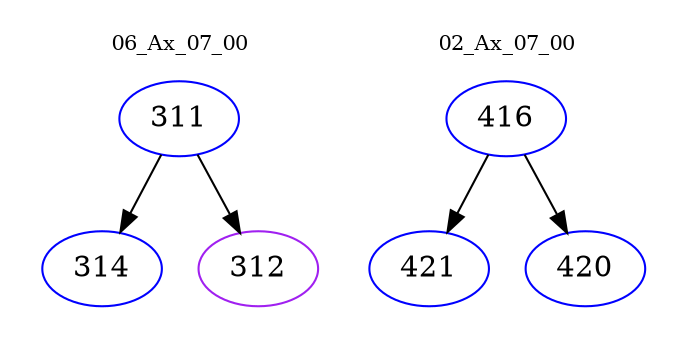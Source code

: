 digraph{
subgraph cluster_0 {
color = white
label = "06_Ax_07_00";
fontsize=10;
T0_311 [label="311", color="blue"]
T0_311 -> T0_314 [color="black"]
T0_314 [label="314", color="blue"]
T0_311 -> T0_312 [color="black"]
T0_312 [label="312", color="purple"]
}
subgraph cluster_1 {
color = white
label = "02_Ax_07_00";
fontsize=10;
T1_416 [label="416", color="blue"]
T1_416 -> T1_421 [color="black"]
T1_421 [label="421", color="blue"]
T1_416 -> T1_420 [color="black"]
T1_420 [label="420", color="blue"]
}
}
